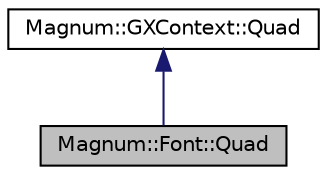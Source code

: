 digraph "Magnum::Font::Quad"
{
  edge [fontname="Helvetica",fontsize="10",labelfontname="Helvetica",labelfontsize="10"];
  node [fontname="Helvetica",fontsize="10",shape=record];
  Node1 [label="Magnum::Font::Quad",height=0.2,width=0.4,color="black", fillcolor="grey75", style="filled", fontcolor="black"];
  Node2 -> Node1 [dir="back",color="midnightblue",fontsize="10",style="solid",fontname="Helvetica"];
  Node2 [label="Magnum::GXContext::Quad",height=0.2,width=0.4,color="black", fillcolor="white", style="filled",URL="$class_magnum_1_1_g_x_context_1_1_quad.html"];
}
